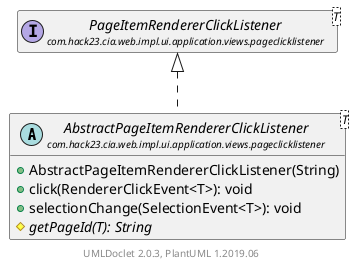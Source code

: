 @startuml
    set namespaceSeparator none
    hide empty fields
    hide empty methods

    abstract class "<size:14>AbstractPageItemRendererClickListener\n<size:10>com.hack23.cia.web.impl.ui.application.views.pageclicklistener" as com.hack23.cia.web.impl.ui.application.views.pageclicklistener.AbstractPageItemRendererClickListener<T> [[AbstractPageItemRendererClickListener.html]] {
        +AbstractPageItemRendererClickListener(String)
        +click(RendererClickEvent<T>): void
        +selectionChange(SelectionEvent<T>): void
        {abstract} #getPageId(T): String
    }

    interface "<size:14>PageItemRendererClickListener\n<size:10>com.hack23.cia.web.impl.ui.application.views.pageclicklistener" as com.hack23.cia.web.impl.ui.application.views.pageclicklistener.PageItemRendererClickListener<T> [[PageItemRendererClickListener.html]]

    com.hack23.cia.web.impl.ui.application.views.pageclicklistener.PageItemRendererClickListener <|.. com.hack23.cia.web.impl.ui.application.views.pageclicklistener.AbstractPageItemRendererClickListener

    center footer UMLDoclet 2.0.3, PlantUML 1.2019.06
@enduml
